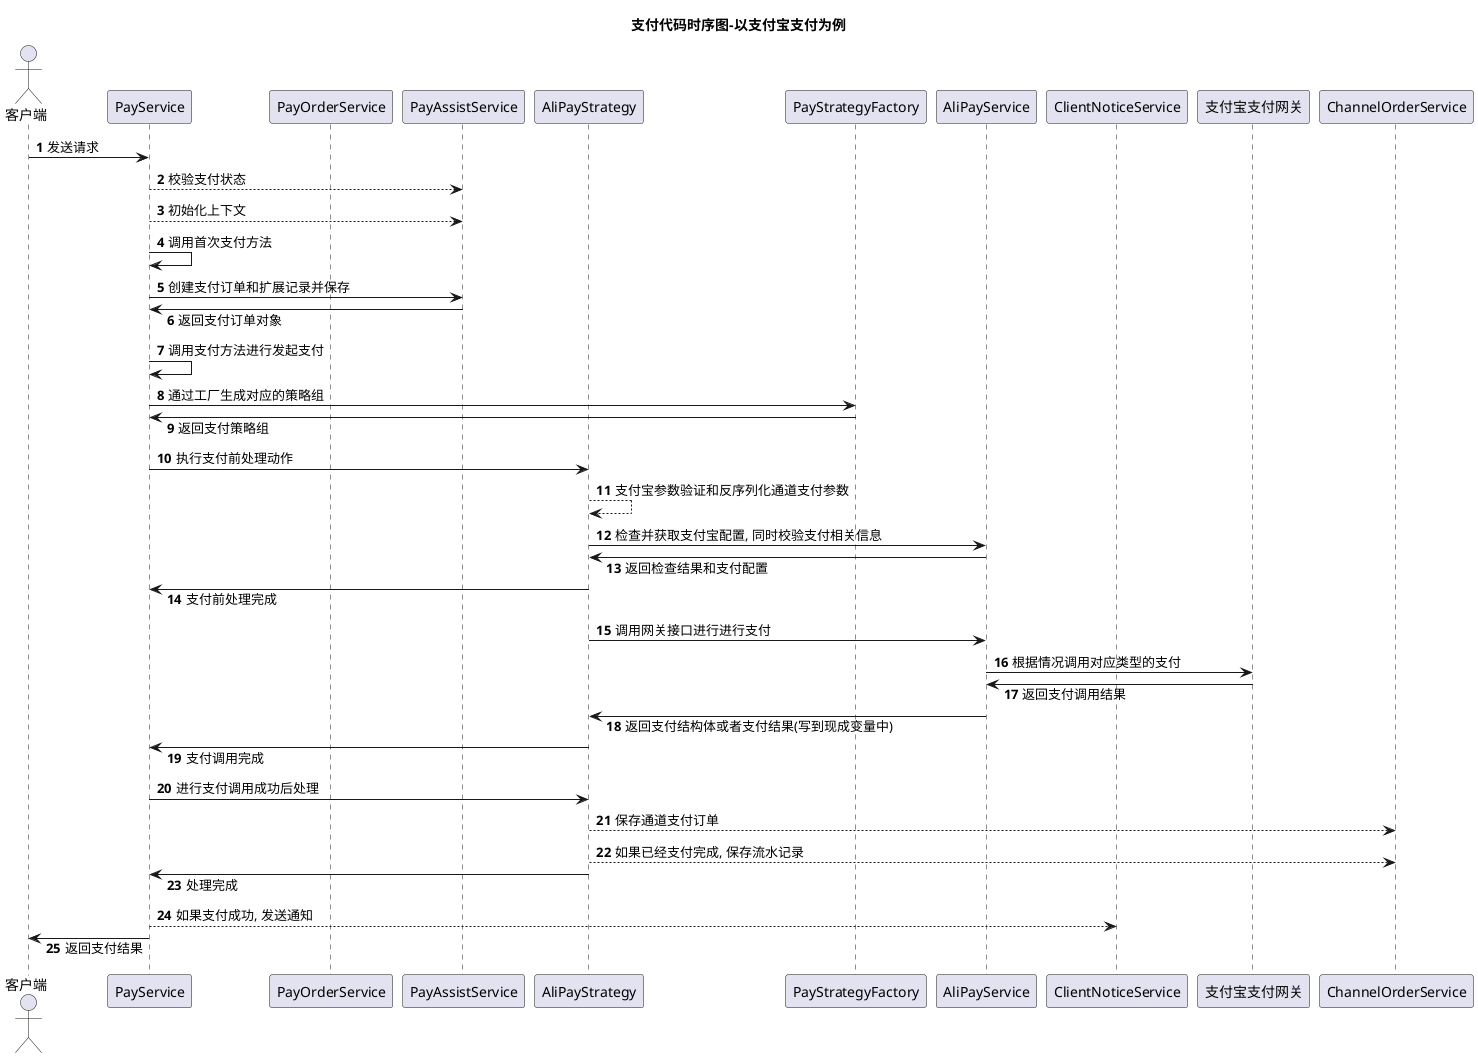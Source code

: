 @startuml
autonumber
skinparam responseMessageBelowArrow true

title  支付代码时序图-以支付宝支付为例

actor       客户端       as Client
participant PayService
participant PayOrderService
participant PayAssistService
participant AliPayStrategy
participant PayStrategyFactory
participant AliPayService
participant ClientNoticeService

Client -> PayService: 发送请求
PayService --> PayAssistService: 校验支付状态
PayService --> PayAssistService: 初始化上下文
PayService -> PayService: 调用首次支付方法
PayService -> PayAssistService: 创建支付订单和扩展记录并保存
PayService <- PayAssistService: 返回支付订单对象
PayService -> PayService: 调用支付方法进行发起支付
PayService -> PayStrategyFactory: 通过工厂生成对应的策略组
PayService <- PayStrategyFactory: 返回支付策略组
PayService -> AliPayStrategy: 执行支付前处理动作
AliPayStrategy --> AliPayStrategy:  支付宝参数验证和反序列化通道支付参数
AliPayStrategy -> AliPayService: 检查并获取支付宝配置, 同时校验支付相关信息
AliPayStrategy <- AliPayService: 返回检查结果和支付配置
PayService <- AliPayStrategy: 支付前处理完成
AliPayStrategy -> AliPayService: 调用网关接口进行进行支付
AliPayService -> 支付宝支付网关: 根据情况调用对应类型的支付
AliPayService <- 支付宝支付网关: 返回支付调用结果
AliPayStrategy <- AliPayService: 返回支付结构体或者支付结果(写到现成变量中)
PayService <- AliPayStrategy: 支付调用完成
PayService -> AliPayStrategy: 进行支付调用成功后处理
AliPayStrategy --> ChannelOrderService: 保存通道支付订单
AliPayStrategy --> ChannelOrderService: 如果已经支付完成, 保存流水记录
PayService <- AliPayStrategy: 处理完成
PayService --> ClientNoticeService: 如果支付成功, 发送通知
Client <- PayService: 返回支付结果

@enduml
